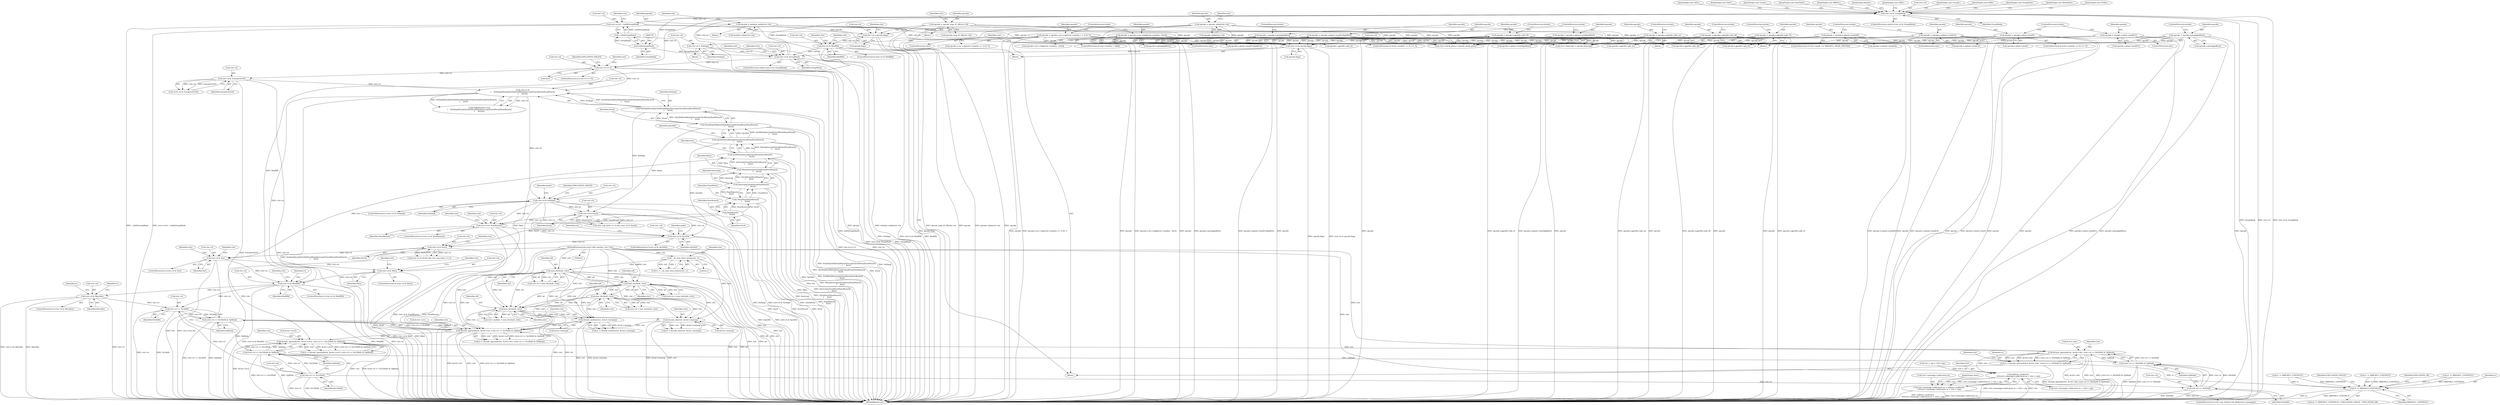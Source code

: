 digraph "0_linux_d9092f52d7e61dd1557f2db2400ddb430e85937e@API" {
"1001073" [label="(Call,decode_operand(ctxt, &ctxt->dst, (ctxt->d >> DstShift) & OpMask))"];
"1001053" [label="(Call,decode_operand(ctxt, &ctxt->src2, (ctxt->d >> Src2Shift) & OpMask))"];
"1001033" [label="(Call,decode_operand(ctxt, &ctxt->src, (ctxt->d >> SrcShift) & OpMask))"];
"1000474" [label="(Call,insn_fetch(u8, ctxt))"];
"1000421" [label="(Call,insn_fetch(u8, ctxt))"];
"1000277" [label="(Call,insn_fetch(u8, ctxt))"];
"1000221" [label="(Call,__do_insn_fetch_bytes(ctxt, 1))"];
"1000130" [label="(MethodParameterIn,struct x86_emulate_ctxt *ctxt)"];
"1000447" [label="(Call,insn_fetch(u8, ctxt))"];
"1000970" [label="(Call,decode_modrm(ctxt, &ctxt->memop))"];
"1000999" [label="(Call,decode_abs(ctxt, &ctxt->memop))"];
"1001039" [label="(Call,(ctxt->d >> SrcShift) & OpMask)"];
"1001040" [label="(Call,ctxt->d >> SrcShift)"];
"1000992" [label="(Call,ctxt->d & MemAbs)"];
"1000962" [label="(Call,ctxt->d & ModRM)"];
"1000951" [label="(Call,ctxt->d & Mmx)"];
"1000939" [label="(Call,ctxt->d & Sse)"];
"1000923" [label="(Call,ctxt->d & No16)"];
"1000900" [label="(Call,ctxt->d & Op3264)"];
"1000877" [label="(Call,ctxt->d & Stack)"];
"1000858" [label="(Call,ctxt->d & NotImpl)"];
"1000821" [label="(Call,ctxt->d &\n\t    (NotImpl|Stack|Op3264|Sse|Mmx|Intercept|CheckPerm|NearBranch|\n\t     No16))"];
"1000788" [label="(Call,ctxt->d == 0)"];
"1000521" [label="(Call,ctxt->d & GroupMask)"];
"1000514" [label="(Call,ctxt->d & GroupMask)"];
"1000508" [label="(Call,ctxt->d = NotImpl)"];
"1000780" [label="(Call,ctxt->d |= opcode.flags)"];
"1000772" [label="(Call,ctxt->d &= ~(u64)GroupMask)"];
"1000776" [label="(Call,~(u64)GroupMask)"];
"1000777" [label="(Call,(u64)GroupMask)"];
"1000695" [label="(Call,opcode = opcode.u.esc->op[(ctxt->modrm >> 3) & 7])"];
"1000597" [label="(Call,opcode = opcode.u.group[goffset])"];
"1000679" [label="(Call,opcode = opcode.u.esc->high[ctxt->modrm - 0xc0])"];
"1000424" [label="(Call,opcode = twobyte_table[ctxt->b])"];
"1000577" [label="(Call,opcode = opcode.u.gdual->mod012[goffset])"];
"1000450" [label="(Call,opcode = opcode_map_0f_38[ctxt->b])"];
"1000650" [label="(Call,opcode = opcode.u.gprefix->pfx_f2)"];
"1000628" [label="(Call,opcode = opcode.u.gprefix->pfx_no)"];
"1000639" [label="(Call,opcode = opcode.u.gprefix->pfx_66)"];
"1000661" [label="(Call,opcode = opcode.u.gprefix->pfx_f3)"];
"1000565" [label="(Call,opcode = opcode.u.gdual->mod3[goffset])"];
"1000749" [label="(Call,opcode = opcode.u.mdual->mode64)"];
"1000759" [label="(Call,opcode = opcode.u.mdual->mode32)"];
"1000722" [label="(Call,opcode = opcode.u.idual->mod3)"];
"1000537" [label="(Call,opcode = opcode.u.group[goffset])"];
"1000398" [label="(Call,opcode = opcode_table[ctxt->b])"];
"1000732" [label="(Call,opcode = opcode.u.idual->mod012)"];
"1000465" [label="(Call,ctxt->d & ModRM)"];
"1000457" [label="(Call,ctxt->d = opcode.flags)"];
"1000812" [label="(Call,ctxt->d & EmulateOnUD)"];
"1000825" [label="(Call,NotImpl|Stack|Op3264|Sse|Mmx|Intercept|CheckPerm|NearBranch|\n\t     No16)"];
"1000827" [label="(Call,Stack|Op3264|Sse|Mmx|Intercept|CheckPerm|NearBranch|\n\t     No16)"];
"1000829" [label="(Call,Op3264|Sse|Mmx|Intercept|CheckPerm|NearBranch|\n\t     No16)"];
"1000831" [label="(Call,Sse|Mmx|Intercept|CheckPerm|NearBranch|\n\t     No16)"];
"1000833" [label="(Call,Mmx|Intercept|CheckPerm|NearBranch|\n\t     No16)"];
"1000835" [label="(Call,Intercept|CheckPerm|NearBranch|\n\t     No16)"];
"1000837" [label="(Call,CheckPerm|NearBranch|\n\t     No16)"];
"1000839" [label="(Call,NearBranch|\n\t     No16)"];
"1000889" [label="(Call,ctxt->d & NearBranch)"];
"1001059" [label="(Call,(ctxt->d >> Src2Shift) & OpMask)"];
"1001060" [label="(Call,ctxt->d >> Src2Shift)"];
"1001079" [label="(Call,(ctxt->d >> DstShift) & OpMask)"];
"1001080" [label="(Call,ctxt->d >> DstShift)"];
"1001071" [label="(Call,rc = decode_operand(ctxt, &ctxt->dst, (ctxt->d >> DstShift) & OpMask))"];
"1001123" [label="(Call,rc != X86EMUL_CONTINUE)"];
"1001105" [label="(Call,address_mask(ctxt,\n \t\t\t\t\tctxt->memopp->addr.mem.ea + ctxt->_eip))"];
"1001095" [label="(Call,ctxt->memopp->addr.mem.ea = address_mask(ctxt,\n \t\t\t\t\tctxt->memopp->addr.mem.ea + ctxt->_eip))"];
"1000509" [label="(Call,ctxt->d)"];
"1001096" [label="(Call,ctxt->memopp->addr.mem.ea)"];
"1000458" [label="(Call,ctxt->d)"];
"1001041" [label="(Call,ctxt->d)"];
"1000858" [label="(Call,ctxt->d & NotImpl)"];
"1000695" [label="(Call,opcode = opcode.u.esc->op[(ctxt->modrm >> 3) & 7])"];
"1000597" [label="(Call,opcode = opcode.u.group[goffset])"];
"1000662" [label="(Identifier,opcode)"];
"1000467" [label="(Identifier,ctxt)"];
"1001084" [label="(Identifier,DstShift)"];
"1001006" [label="(Call,rc != X86EMUL_CONTINUE)"];
"1000997" [label="(Call,rc = decode_abs(ctxt, &ctxt->memop))"];
"1000827" [label="(Call,Stack|Op3264|Sse|Mmx|Intercept|CheckPerm|NearBranch|\n\t     No16)"];
"1000434" [label="(Identifier,ctxt)"];
"1001053" [label="(Call,decode_operand(ctxt, &ctxt->src2, (ctxt->d >> Src2Shift) & OpMask))"];
"1000900" [label="(Call,ctxt->d & Op3264)"];
"1001044" [label="(Identifier,SrcShift)"];
"1000825" [label="(Call,NotImpl|Stack|Op3264|Sse|Mmx|Intercept|CheckPerm|NearBranch|\n\t     No16)"];
"1000512" [label="(Identifier,NotImpl)"];
"1000792" [label="(Literal,0)"];
"1000649" [label="(JumpTarget,case 0xf2:)"];
"1000794" [label="(Identifier,EMULATION_FAILED)"];
"1000660" [label="(JumpTarget,case 0xf3:)"];
"1000781" [label="(Call,ctxt->d)"];
"1000850" [label="(Call,ctxt->intercept = opcode.intercept)"];
"1000133" [label="(Block,)"];
"1001045" [label="(Identifier,OpMask)"];
"1001126" [label="(Identifier,EMULATION_FAILED)"];
"1000998" [label="(Identifier,rc)"];
"1000451" [label="(Identifier,opcode)"];
"1000598" [label="(Identifier,opcode)"];
"1000466" [label="(Call,ctxt->d)"];
"1000681" [label="(Call,opcode.u.esc->high[ctxt->modrm - 0xc0])"];
"1000279" [label="(Identifier,ctxt)"];
"1000722" [label="(Call,opcode = opcode.u.idual->mod3)"];
"1000663" [label="(Call,opcode.u.gprefix->pfx_f3)"];
"1000890" [label="(Call,ctxt->d)"];
"1001040" [label="(Call,ctxt->d >> SrcShift)"];
"1000278" [label="(Identifier,u8)"];
"1000840" [label="(Identifier,NearBranch)"];
"1001051" [label="(Call,rc = decode_operand(ctxt, &ctxt->src2, (ctxt->d >> Src2Shift) & OpMask))"];
"1000465" [label="(Call,ctxt->d & ModRM)"];
"1000969" [label="(Identifier,rc)"];
"1000423" [label="(Identifier,ctxt)"];
"1000469" [label="(Identifier,ModRM)"];
"1000971" [label="(Identifier,ctxt)"];
"1000835" [label="(Call,Intercept|CheckPerm|NearBranch|\n\t     No16)"];
"1000797" [label="(Identifier,ctxt)"];
"1000626" [label="(Block,)"];
"1000481" [label="(Identifier,ctxt)"];
"1000830" [label="(Identifier,Op3264)"];
"1000130" [label="(MethodParameterIn,struct x86_emulate_ctxt *ctxt)"];
"1000527" [label="(JumpTarget,case Group:)"];
"1000759" [label="(Call,opcode = opcode.u.mdual->mode32)"];
"1000411" [label="(Block,)"];
"1000871" [label="(Call,ctxt->op_bytes == 4 && (ctxt->d & Stack))"];
"1000513" [label="(ControlStructure,while (ctxt->d & GroupMask))"];
"1000780" [label="(Call,ctxt->d |= opcode.flags)"];
"1000714" [label="(ControlStructure,if ((ctxt->modrm >> 6) == 3))"];
"1000519" [label="(Block,)"];
"1000964" [label="(Identifier,ctxt)"];
"1001007" [label="(Identifier,rc)"];
"1000831" [label="(Call,Sse|Mmx|Intercept|CheckPerm|NearBranch|\n\t     No16)"];
"1000784" [label="(Call,opcode.flags)"];
"1000834" [label="(Identifier,Mmx)"];
"1000408" [label="(Identifier,ctxt)"];
"1001055" [label="(Call,&ctxt->src2)"];
"1000273" [label="(Call,ctxt->b = insn_fetch(u8, ctxt))"];
"1000779" [label="(Identifier,GroupMask)"];
"1000902" [label="(Identifier,ctxt)"];
"1000782" [label="(Identifier,ctxt)"];
"1001031" [label="(Call,rc = decode_operand(ctxt, &ctxt->src, (ctxt->d >> SrcShift) & OpMask))"];
"1000723" [label="(Identifier,opcode)"];
"1001035" [label="(Call,&ctxt->src)"];
"1000924" [label="(Call,ctxt->d)"];
"1000421" [label="(Call,insn_fetch(u8, ctxt))"];
"1000991" [label="(ControlStructure,if (ctxt->d & MemAbs))"];
"1000659" [label="(ControlStructure,break;)"];
"1000962" [label="(Call,ctxt->d & ModRM)"];
"1000648" [label="(ControlStructure,break;)"];
"1000169" [label="(Call,ctxt->_eip = ctxt->eip)"];
"1000398" [label="(Call,opcode = opcode_table[ctxt->b])"];
"1000777" [label="(Call,(u64)GroupMask)"];
"1001075" [label="(Call,&ctxt->dst)"];
"1000713" [label="(JumpTarget,case InstrDual:)"];
"1000822" [label="(Call,ctxt->d)"];
"1000579" [label="(Call,opcode.u.gdual->mod012[goffset])"];
"1000953" [label="(Identifier,ctxt)"];
"1001128" [label="(MethodReturn,int)"];
"1000841" [label="(Identifier,No16)"];
"1000589" [label="(JumpTarget,case RMExt:)"];
"1001106" [label="(Identifier,ctxt)"];
"1000968" [label="(Call,rc = decode_modrm(ctxt, &ctxt->memop))"];
"1000993" [label="(Call,ctxt->d)"];
"1000758" [label="(ControlStructure,else)"];
"1000567" [label="(Call,opcode.u.gdual->mod3[goffset])"];
"1000425" [label="(Identifier,opcode)"];
"1001080" [label="(Call,ctxt->d >> DstShift)"];
"1000637" [label="(ControlStructure,break;)"];
"1001033" [label="(Call,decode_operand(ctxt, &ctxt->src, (ctxt->d >> SrcShift) & OpMask))"];
"1000422" [label="(Identifier,u8)"];
"1000769" [label="(JumpTarget,default:)"];
"1000992" [label="(Call,ctxt->d & MemAbs)"];
"1000724" [label="(Call,opcode.u.idual->mod3)"];
"1000878" [label="(Call,ctxt->d)"];
"1000520" [label="(ControlStructure,switch (ctxt->d & GroupMask))"];
"1000638" [label="(JumpTarget,case 0x66:)"];
"1000515" [label="(Call,ctxt->d)"];
"1000922" [label="(Call,(ctxt->d & No16) && ctxt->op_bytes == 2)"];
"1001054" [label="(Identifier,ctxt)"];
"1000925" [label="(Identifier,ctxt)"];
"1000820" [label="(Call,unlikely(ctxt->d &\n\t    (NotImpl|Stack|Op3264|Sse|Mmx|Intercept|CheckPerm|NearBranch|\n\t     No16)))"];
"1000972" [label="(Call,&ctxt->memop)"];
"1000923" [label="(Call,ctxt->d & No16)"];
"1001120" [label="(JumpTarget,done:)"];
"1000811" [label="(Call,!(ctxt->d & EmulateOnUD))"];
"1000521" [label="(Call,ctxt->d & GroupMask)"];
"1000950" [label="(ControlStructure,if (ctxt->d & Mmx))"];
"1000670" [label="(ControlStructure,break;)"];
"1001001" [label="(Call,&ctxt->memop)"];
"1000641" [label="(Call,opcode.u.gprefix->pfx_66)"];
"1000525" [label="(Identifier,GroupMask)"];
"1000881" [label="(Identifier,Stack)"];
"1000424" [label="(Call,opcode = twobyte_table[ctxt->b])"];
"1000749" [label="(Call,opcode = opcode.u.mdual->mode64)"];
"1000399" [label="(Identifier,opcode)"];
"1000539" [label="(Call,opcode.u.group[goffset])"];
"1000857" [label="(ControlStructure,if (ctxt->d & NotImpl))"];
"1000538" [label="(Identifier,opcode)"];
"1000514" [label="(Call,ctxt->d & GroupMask)"];
"1000899" [label="(ControlStructure,if (ctxt->d & Op3264))"];
"1000951" [label="(Call,ctxt->d & Mmx)"];
"1001125" [label="(Identifier,X86EMUL_CONTINUE)"];
"1000768" [label="(ControlStructure,break;)"];
"1000679" [label="(Call,opcode = opcode.u.esc->high[ctxt->modrm - 0xc0])"];
"1000877" [label="(Call,ctxt->d & Stack)"];
"1000788" [label="(Call,ctxt->d == 0)"];
"1000813" [label="(Call,ctxt->d)"];
"1000223" [label="(Literal,1)"];
"1000630" [label="(Call,opcode.u.gprefix->pfx_no)"];
"1000859" [label="(Call,ctxt->d)"];
"1000448" [label="(Identifier,u8)"];
"1000867" [label="(Identifier,mode)"];
"1001105" [label="(Call,address_mask(ctxt,\n \t\t\t\t\tctxt->memopp->addr.mem.ea + ctxt->_eip))"];
"1000790" [label="(Identifier,ctxt)"];
"1000457" [label="(Call,ctxt->d = opcode.flags)"];
"1000673" [label="(ControlStructure,if (ctxt->modrm > 0xbf))"];
"1000904" [label="(Identifier,Op3264)"];
"1000952" [label="(Call,ctxt->d)"];
"1000566" [label="(Identifier,opcode)"];
"1000522" [label="(Call,ctxt->d)"];
"1000893" [label="(Identifier,NearBranch)"];
"1000516" [label="(Identifier,ctxt)"];
"1000927" [label="(Identifier,No16)"];
"1000826" [label="(Identifier,NotImpl)"];
"1000507" [label="(Block,)"];
"1000760" [label="(Identifier,opcode)"];
"1000219" [label="(Call,rc = __do_insn_fetch_bytes(ctxt, 1))"];
"1000938" [label="(ControlStructure,if (ctxt->d & Sse))"];
"1001122" [label="(Call,(rc != X86EMUL_CONTINUE) ? EMULATION_FAILED : EMULATION_OK)"];
"1000864" [label="(Identifier,EMULATION_FAILED)"];
"1000743" [label="(ControlStructure,if (ctxt->mode == X86EMUL_MODE_PROT64))"];
"1000839" [label="(Call,NearBranch|\n\t     No16)"];
"1000896" [label="(Identifier,ctxt)"];
"1000843" [label="(Call,ctxt->check_perm = opcode.check_perm)"];
"1000888" [label="(ControlStructure,if (ctxt->d & NearBranch))"];
"1001123" [label="(Call,rc != X86EMUL_CONTINUE)"];
"1000599" [label="(Call,opcode.u.group[goffset])"];
"1001085" [label="(Identifier,OpMask)"];
"1001095" [label="(Call,ctxt->memopp->addr.mem.ea = address_mask(ctxt,\n \t\t\t\t\tctxt->memopp->addr.mem.ea + ctxt->_eip))"];
"1000475" [label="(Identifier,u8)"];
"1001067" [label="(Call,rc != X86EMUL_CONTINUE)"];
"1000955" [label="(Identifier,Mmx)"];
"1000946" [label="(Identifier,ctxt)"];
"1000734" [label="(Call,opcode.u.idual->mod012)"];
"1000963" [label="(Call,ctxt->d)"];
"1000961" [label="(ControlStructure,if (ctxt->d & ModRM))"];
"1000221" [label="(Call,__do_insn_fetch_bytes(ctxt, 1))"];
"1000751" [label="(Call,opcode.u.mdual->mode64)"];
"1000901" [label="(Call,ctxt->d)"];
"1001065" [label="(Identifier,OpMask)"];
"1000672" [label="(JumpTarget,case Escape:)"];
"1000958" [label="(Identifier,ctxt)"];
"1001089" [label="(Identifier,ctxt)"];
"1001127" [label="(Identifier,EMULATION_OK)"];
"1000417" [label="(Call,ctxt->b = insn_fetch(u8, ctxt))"];
"1001071" [label="(Call,rc = decode_operand(ctxt, &ctxt->dst, (ctxt->d >> DstShift) & OpMask))"];
"1000733" [label="(Identifier,opcode)"];
"1001059" [label="(Call,(ctxt->d >> Src2Shift) & OpMask)"];
"1000966" [label="(Identifier,ModRM)"];
"1000508" [label="(Call,ctxt->d = NotImpl)"];
"1000546" [label="(ControlStructure,break;)"];
"1001061" [label="(Call,ctxt->d)"];
"1001073" [label="(Call,decode_operand(ctxt, &ctxt->dst, (ctxt->d >> DstShift) & OpMask))"];
"1000449" [label="(Identifier,ctxt)"];
"1000996" [label="(Identifier,MemAbs)"];
"1000930" [label="(Identifier,ctxt)"];
"1000443" [label="(Call,ctxt->b = insn_fetch(u8, ctxt))"];
"1000829" [label="(Call,Op3264|Sse|Mmx|Intercept|CheckPerm|NearBranch|\n\t     No16)"];
"1000537" [label="(Call,opcode = opcode.u.group[goffset])"];
"1000776" [label="(Call,~(u64)GroupMask)"];
"1000426" [label="(Call,twobyte_table[ctxt->b])"];
"1000518" [label="(Identifier,GroupMask)"];
"1000661" [label="(Call,opcode = opcode.u.gprefix->pfx_f3)"];
"1000476" [label="(Identifier,ctxt)"];
"1000741" [label="(ControlStructure,break;)"];
"1000578" [label="(Identifier,opcode)"];
"1000837" [label="(Call,CheckPerm|NearBranch|\n\t     No16)"];
"1000627" [label="(JumpTarget,case 0x00:)"];
"1000459" [label="(Identifier,ctxt)"];
"1000472" [label="(Identifier,ctxt)"];
"1001081" [label="(Call,ctxt->d)"];
"1000523" [label="(Identifier,ctxt)"];
"1000400" [label="(Call,opcode_table[ctxt->b])"];
"1000862" [label="(Identifier,NotImpl)"];
"1000461" [label="(Call,opcode.flags)"];
"1000999" [label="(Call,decode_abs(ctxt, &ctxt->memop))"];
"1000557" [label="(ControlStructure,if ((ctxt->modrm >> 6) == 3))"];
"1000464" [label="(ControlStructure,if (ctxt->d & ModRM))"];
"1000838" [label="(Identifier,CheckPerm)"];
"1000939" [label="(Call,ctxt->d & Sse)"];
"1000547" [label="(JumpTarget,case GroupDual:)"];
"1000652" [label="(Call,opcode.u.gprefix->pfx_f2)"];
"1000761" [label="(Call,opcode.u.mdual->mode32)"];
"1000712" [label="(ControlStructure,break;)"];
"1000447" [label="(Call,insn_fetch(u8, ctxt))"];
"1000680" [label="(Identifier,opcode)"];
"1000821" [label="(Call,ctxt->d &\n\t    (NotImpl|Stack|Op3264|Sse|Mmx|Intercept|CheckPerm|NearBranch|\n\t     No16))"];
"1000787" [label="(ControlStructure,if (ctxt->d == 0))"];
"1001034" [label="(Identifier,ctxt)"];
"1000812" [label="(Call,ctxt->d & EmulateOnUD)"];
"1000628" [label="(Call,opcode = opcode.u.gprefix->pfx_no)"];
"1000588" [label="(ControlStructure,break;)"];
"1001107" [label="(Call,ctxt->memopp->addr.mem.ea + ctxt->_eip)"];
"1000836" [label="(Identifier,Intercept)"];
"1000889" [label="(Call,ctxt->d & NearBranch)"];
"1000437" [label="(Block,)"];
"1000742" [label="(JumpTarget,case ModeDual:)"];
"1000772" [label="(Call,ctxt->d &= ~(u64)GroupMask)"];
"1000943" [label="(Identifier,Sse)"];
"1001072" [label="(Identifier,rc)"];
"1000908" [label="(Identifier,mode)"];
"1000452" [label="(Call,opcode_map_0f_38[ctxt->b])"];
"1000470" [label="(Call,ctxt->modrm = insn_fetch(u8, ctxt))"];
"1000606" [label="(ControlStructure,break;)"];
"1000222" [label="(Identifier,ctxt)"];
"1001000" [label="(Identifier,ctxt)"];
"1000833" [label="(Call,Mmx|Intercept|CheckPerm|NearBranch|\n\t     No16)"];
"1001074" [label="(Identifier,ctxt)"];
"1000576" [label="(ControlStructure,else)"];
"1000832" [label="(Identifier,Sse)"];
"1001047" [label="(Call,rc != X86EMUL_CONTINUE)"];
"1000994" [label="(Identifier,ctxt)"];
"1000789" [label="(Call,ctxt->d)"];
"1000650" [label="(Call,opcode = opcode.u.gprefix->pfx_f2)"];
"1000970" [label="(Call,decode_modrm(ctxt, &ctxt->memop))"];
"1000731" [label="(ControlStructure,else)"];
"1001079" [label="(Call,(ctxt->d >> DstShift) & OpMask)"];
"1000607" [label="(JumpTarget,case Prefix:)"];
"1000828" [label="(Identifier,Stack)"];
"1000696" [label="(Identifier,opcode)"];
"1000450" [label="(Call,opcode = opcode_map_0f_38[ctxt->b])"];
"1001064" [label="(Identifier,Src2Shift)"];
"1000577" [label="(Call,opcode = opcode.u.gdual->mod012[goffset])"];
"1000732" [label="(Call,opcode = opcode.u.idual->mod012)"];
"1000277" [label="(Call,insn_fetch(u8, ctxt))"];
"1000773" [label="(Call,ctxt->d)"];
"1000526" [label="(Block,)"];
"1000565" [label="(Call,opcode = opcode.u.gdual->mod3[goffset])"];
"1000629" [label="(Identifier,opcode)"];
"1000639" [label="(Call,opcode = opcode.u.gprefix->pfx_66)"];
"1000940" [label="(Call,ctxt->d)"];
"1001060" [label="(Call,ctxt->d >> Src2Shift)"];
"1000694" [label="(ControlStructure,else)"];
"1001086" [label="(ControlStructure,if (ctxt->rip_relative && likely(ctxt->memopp)))"];
"1000697" [label="(Call,opcode.u.esc->op[(ctxt->modrm >> 3) & 7])"];
"1000816" [label="(Identifier,EmulateOnUD)"];
"1001124" [label="(Identifier,rc)"];
"1000651" [label="(Identifier,opcode)"];
"1000750" [label="(Identifier,opcode)"];
"1000640" [label="(Identifier,opcode)"];
"1001039" [label="(Call,(ctxt->d >> SrcShift) & OpMask)"];
"1000474" [label="(Call,insn_fetch(u8, ctxt))"];
"1001073" -> "1001071"  [label="AST: "];
"1001073" -> "1001079"  [label="CFG: "];
"1001074" -> "1001073"  [label="AST: "];
"1001075" -> "1001073"  [label="AST: "];
"1001079" -> "1001073"  [label="AST: "];
"1001071" -> "1001073"  [label="CFG: "];
"1001073" -> "1001128"  [label="DDG: &ctxt->dst"];
"1001073" -> "1001128"  [label="DDG: ctxt"];
"1001073" -> "1001128"  [label="DDG: (ctxt->d >> DstShift) & OpMask"];
"1001073" -> "1001071"  [label="DDG: ctxt"];
"1001073" -> "1001071"  [label="DDG: &ctxt->dst"];
"1001073" -> "1001071"  [label="DDG: (ctxt->d >> DstShift) & OpMask"];
"1001053" -> "1001073"  [label="DDG: ctxt"];
"1000130" -> "1001073"  [label="DDG: ctxt"];
"1001079" -> "1001073"  [label="DDG: ctxt->d >> DstShift"];
"1001079" -> "1001073"  [label="DDG: OpMask"];
"1001073" -> "1001105"  [label="DDG: ctxt"];
"1001053" -> "1001051"  [label="AST: "];
"1001053" -> "1001059"  [label="CFG: "];
"1001054" -> "1001053"  [label="AST: "];
"1001055" -> "1001053"  [label="AST: "];
"1001059" -> "1001053"  [label="AST: "];
"1001051" -> "1001053"  [label="CFG: "];
"1001053" -> "1001128"  [label="DDG: &ctxt->src2"];
"1001053" -> "1001128"  [label="DDG: ctxt"];
"1001053" -> "1001128"  [label="DDG: (ctxt->d >> Src2Shift) & OpMask"];
"1001053" -> "1001051"  [label="DDG: ctxt"];
"1001053" -> "1001051"  [label="DDG: &ctxt->src2"];
"1001053" -> "1001051"  [label="DDG: (ctxt->d >> Src2Shift) & OpMask"];
"1001033" -> "1001053"  [label="DDG: ctxt"];
"1000130" -> "1001053"  [label="DDG: ctxt"];
"1001059" -> "1001053"  [label="DDG: ctxt->d >> Src2Shift"];
"1001059" -> "1001053"  [label="DDG: OpMask"];
"1001033" -> "1001031"  [label="AST: "];
"1001033" -> "1001039"  [label="CFG: "];
"1001034" -> "1001033"  [label="AST: "];
"1001035" -> "1001033"  [label="AST: "];
"1001039" -> "1001033"  [label="AST: "];
"1001031" -> "1001033"  [label="CFG: "];
"1001033" -> "1001128"  [label="DDG: &ctxt->src"];
"1001033" -> "1001128"  [label="DDG: ctxt"];
"1001033" -> "1001128"  [label="DDG: (ctxt->d >> SrcShift) & OpMask"];
"1001033" -> "1001031"  [label="DDG: ctxt"];
"1001033" -> "1001031"  [label="DDG: &ctxt->src"];
"1001033" -> "1001031"  [label="DDG: (ctxt->d >> SrcShift) & OpMask"];
"1000474" -> "1001033"  [label="DDG: ctxt"];
"1000421" -> "1001033"  [label="DDG: ctxt"];
"1000447" -> "1001033"  [label="DDG: ctxt"];
"1000970" -> "1001033"  [label="DDG: ctxt"];
"1000277" -> "1001033"  [label="DDG: ctxt"];
"1000999" -> "1001033"  [label="DDG: ctxt"];
"1000130" -> "1001033"  [label="DDG: ctxt"];
"1001039" -> "1001033"  [label="DDG: ctxt->d >> SrcShift"];
"1001039" -> "1001033"  [label="DDG: OpMask"];
"1000474" -> "1000470"  [label="AST: "];
"1000474" -> "1000476"  [label="CFG: "];
"1000475" -> "1000474"  [label="AST: "];
"1000476" -> "1000474"  [label="AST: "];
"1000470" -> "1000474"  [label="CFG: "];
"1000474" -> "1001128"  [label="DDG: ctxt"];
"1000474" -> "1001128"  [label="DDG: u8"];
"1000474" -> "1000470"  [label="DDG: u8"];
"1000474" -> "1000470"  [label="DDG: ctxt"];
"1000421" -> "1000474"  [label="DDG: u8"];
"1000421" -> "1000474"  [label="DDG: ctxt"];
"1000277" -> "1000474"  [label="DDG: u8"];
"1000277" -> "1000474"  [label="DDG: ctxt"];
"1000447" -> "1000474"  [label="DDG: u8"];
"1000447" -> "1000474"  [label="DDG: ctxt"];
"1000130" -> "1000474"  [label="DDG: ctxt"];
"1000474" -> "1000970"  [label="DDG: ctxt"];
"1000474" -> "1000999"  [label="DDG: ctxt"];
"1000421" -> "1000417"  [label="AST: "];
"1000421" -> "1000423"  [label="CFG: "];
"1000422" -> "1000421"  [label="AST: "];
"1000423" -> "1000421"  [label="AST: "];
"1000417" -> "1000421"  [label="CFG: "];
"1000421" -> "1001128"  [label="DDG: ctxt"];
"1000421" -> "1001128"  [label="DDG: u8"];
"1000421" -> "1000417"  [label="DDG: u8"];
"1000421" -> "1000417"  [label="DDG: ctxt"];
"1000277" -> "1000421"  [label="DDG: u8"];
"1000277" -> "1000421"  [label="DDG: ctxt"];
"1000130" -> "1000421"  [label="DDG: ctxt"];
"1000421" -> "1000447"  [label="DDG: u8"];
"1000421" -> "1000447"  [label="DDG: ctxt"];
"1000421" -> "1000970"  [label="DDG: ctxt"];
"1000421" -> "1000999"  [label="DDG: ctxt"];
"1000277" -> "1000273"  [label="AST: "];
"1000277" -> "1000279"  [label="CFG: "];
"1000278" -> "1000277"  [label="AST: "];
"1000279" -> "1000277"  [label="AST: "];
"1000273" -> "1000277"  [label="CFG: "];
"1000277" -> "1001128"  [label="DDG: u8"];
"1000277" -> "1001128"  [label="DDG: ctxt"];
"1000277" -> "1000273"  [label="DDG: u8"];
"1000277" -> "1000273"  [label="DDG: ctxt"];
"1000221" -> "1000277"  [label="DDG: ctxt"];
"1000130" -> "1000277"  [label="DDG: ctxt"];
"1000277" -> "1000970"  [label="DDG: ctxt"];
"1000277" -> "1000999"  [label="DDG: ctxt"];
"1000221" -> "1000219"  [label="AST: "];
"1000221" -> "1000223"  [label="CFG: "];
"1000222" -> "1000221"  [label="AST: "];
"1000223" -> "1000221"  [label="AST: "];
"1000219" -> "1000221"  [label="CFG: "];
"1000221" -> "1001128"  [label="DDG: ctxt"];
"1000221" -> "1000219"  [label="DDG: ctxt"];
"1000221" -> "1000219"  [label="DDG: 1"];
"1000130" -> "1000221"  [label="DDG: ctxt"];
"1000130" -> "1000129"  [label="AST: "];
"1000130" -> "1001128"  [label="DDG: ctxt"];
"1000130" -> "1000447"  [label="DDG: ctxt"];
"1000130" -> "1000970"  [label="DDG: ctxt"];
"1000130" -> "1000999"  [label="DDG: ctxt"];
"1000130" -> "1001105"  [label="DDG: ctxt"];
"1000447" -> "1000443"  [label="AST: "];
"1000447" -> "1000449"  [label="CFG: "];
"1000448" -> "1000447"  [label="AST: "];
"1000449" -> "1000447"  [label="AST: "];
"1000443" -> "1000447"  [label="CFG: "];
"1000447" -> "1001128"  [label="DDG: ctxt"];
"1000447" -> "1001128"  [label="DDG: u8"];
"1000447" -> "1000443"  [label="DDG: u8"];
"1000447" -> "1000443"  [label="DDG: ctxt"];
"1000447" -> "1000970"  [label="DDG: ctxt"];
"1000447" -> "1000999"  [label="DDG: ctxt"];
"1000970" -> "1000968"  [label="AST: "];
"1000970" -> "1000972"  [label="CFG: "];
"1000971" -> "1000970"  [label="AST: "];
"1000972" -> "1000970"  [label="AST: "];
"1000968" -> "1000970"  [label="CFG: "];
"1000970" -> "1001128"  [label="DDG: &ctxt->memop"];
"1000970" -> "1001128"  [label="DDG: ctxt"];
"1000970" -> "1000968"  [label="DDG: ctxt"];
"1000970" -> "1000968"  [label="DDG: &ctxt->memop"];
"1000999" -> "1000997"  [label="AST: "];
"1000999" -> "1001001"  [label="CFG: "];
"1001000" -> "1000999"  [label="AST: "];
"1001001" -> "1000999"  [label="AST: "];
"1000997" -> "1000999"  [label="CFG: "];
"1000999" -> "1001128"  [label="DDG: &ctxt->memop"];
"1000999" -> "1001128"  [label="DDG: ctxt"];
"1000999" -> "1000997"  [label="DDG: ctxt"];
"1000999" -> "1000997"  [label="DDG: &ctxt->memop"];
"1001039" -> "1001045"  [label="CFG: "];
"1001040" -> "1001039"  [label="AST: "];
"1001045" -> "1001039"  [label="AST: "];
"1001039" -> "1001128"  [label="DDG: ctxt->d >> SrcShift"];
"1001039" -> "1001128"  [label="DDG: OpMask"];
"1001040" -> "1001039"  [label="DDG: ctxt->d"];
"1001040" -> "1001039"  [label="DDG: SrcShift"];
"1001039" -> "1001059"  [label="DDG: OpMask"];
"1001040" -> "1001044"  [label="CFG: "];
"1001041" -> "1001040"  [label="AST: "];
"1001044" -> "1001040"  [label="AST: "];
"1001045" -> "1001040"  [label="CFG: "];
"1001040" -> "1001128"  [label="DDG: ctxt->d"];
"1001040" -> "1001128"  [label="DDG: SrcShift"];
"1000992" -> "1001040"  [label="DDG: ctxt->d"];
"1000962" -> "1001040"  [label="DDG: ctxt->d"];
"1001040" -> "1001060"  [label="DDG: ctxt->d"];
"1000992" -> "1000991"  [label="AST: "];
"1000992" -> "1000996"  [label="CFG: "];
"1000993" -> "1000992"  [label="AST: "];
"1000996" -> "1000992"  [label="AST: "];
"1000998" -> "1000992"  [label="CFG: "];
"1001007" -> "1000992"  [label="CFG: "];
"1000992" -> "1001128"  [label="DDG: MemAbs"];
"1000992" -> "1001128"  [label="DDG: ctxt->d"];
"1000992" -> "1001128"  [label="DDG: ctxt->d & MemAbs"];
"1000962" -> "1000992"  [label="DDG: ctxt->d"];
"1000962" -> "1000961"  [label="AST: "];
"1000962" -> "1000966"  [label="CFG: "];
"1000963" -> "1000962"  [label="AST: "];
"1000966" -> "1000962"  [label="AST: "];
"1000969" -> "1000962"  [label="CFG: "];
"1000994" -> "1000962"  [label="CFG: "];
"1000962" -> "1001128"  [label="DDG: ctxt->d & ModRM"];
"1000962" -> "1001128"  [label="DDG: ModRM"];
"1000962" -> "1001128"  [label="DDG: ctxt->d"];
"1000951" -> "1000962"  [label="DDG: ctxt->d"];
"1000939" -> "1000962"  [label="DDG: ctxt->d"];
"1000821" -> "1000962"  [label="DDG: ctxt->d"];
"1000465" -> "1000962"  [label="DDG: ModRM"];
"1000951" -> "1000950"  [label="AST: "];
"1000951" -> "1000955"  [label="CFG: "];
"1000952" -> "1000951"  [label="AST: "];
"1000955" -> "1000951"  [label="AST: "];
"1000958" -> "1000951"  [label="CFG: "];
"1000964" -> "1000951"  [label="CFG: "];
"1000951" -> "1001128"  [label="DDG: ctxt->d & Mmx"];
"1000951" -> "1001128"  [label="DDG: Mmx"];
"1000939" -> "1000951"  [label="DDG: ctxt->d"];
"1000833" -> "1000951"  [label="DDG: Mmx"];
"1000939" -> "1000938"  [label="AST: "];
"1000939" -> "1000943"  [label="CFG: "];
"1000940" -> "1000939"  [label="AST: "];
"1000943" -> "1000939"  [label="AST: "];
"1000946" -> "1000939"  [label="CFG: "];
"1000953" -> "1000939"  [label="CFG: "];
"1000939" -> "1001128"  [label="DDG: ctxt->d & Sse"];
"1000939" -> "1001128"  [label="DDG: Sse"];
"1000923" -> "1000939"  [label="DDG: ctxt->d"];
"1000831" -> "1000939"  [label="DDG: Sse"];
"1000923" -> "1000922"  [label="AST: "];
"1000923" -> "1000927"  [label="CFG: "];
"1000924" -> "1000923"  [label="AST: "];
"1000927" -> "1000923"  [label="AST: "];
"1000930" -> "1000923"  [label="CFG: "];
"1000922" -> "1000923"  [label="CFG: "];
"1000923" -> "1001128"  [label="DDG: No16"];
"1000923" -> "1000922"  [label="DDG: ctxt->d"];
"1000923" -> "1000922"  [label="DDG: No16"];
"1000900" -> "1000923"  [label="DDG: ctxt->d"];
"1000839" -> "1000923"  [label="DDG: No16"];
"1000900" -> "1000899"  [label="AST: "];
"1000900" -> "1000904"  [label="CFG: "];
"1000901" -> "1000900"  [label="AST: "];
"1000904" -> "1000900"  [label="AST: "];
"1000908" -> "1000900"  [label="CFG: "];
"1000925" -> "1000900"  [label="CFG: "];
"1000900" -> "1001128"  [label="DDG: Op3264"];
"1000900" -> "1001128"  [label="DDG: ctxt->d & Op3264"];
"1000877" -> "1000900"  [label="DDG: ctxt->d"];
"1000858" -> "1000900"  [label="DDG: ctxt->d"];
"1000889" -> "1000900"  [label="DDG: ctxt->d"];
"1000829" -> "1000900"  [label="DDG: Op3264"];
"1000877" -> "1000871"  [label="AST: "];
"1000877" -> "1000881"  [label="CFG: "];
"1000878" -> "1000877"  [label="AST: "];
"1000881" -> "1000877"  [label="AST: "];
"1000871" -> "1000877"  [label="CFG: "];
"1000877" -> "1001128"  [label="DDG: Stack"];
"1000877" -> "1000871"  [label="DDG: ctxt->d"];
"1000877" -> "1000871"  [label="DDG: Stack"];
"1000858" -> "1000877"  [label="DDG: ctxt->d"];
"1000827" -> "1000877"  [label="DDG: Stack"];
"1000877" -> "1000889"  [label="DDG: ctxt->d"];
"1000858" -> "1000857"  [label="AST: "];
"1000858" -> "1000862"  [label="CFG: "];
"1000859" -> "1000858"  [label="AST: "];
"1000862" -> "1000858"  [label="AST: "];
"1000864" -> "1000858"  [label="CFG: "];
"1000867" -> "1000858"  [label="CFG: "];
"1000858" -> "1001128"  [label="DDG: ctxt->d & NotImpl"];
"1000858" -> "1001128"  [label="DDG: ctxt->d"];
"1000858" -> "1001128"  [label="DDG: NotImpl"];
"1000821" -> "1000858"  [label="DDG: ctxt->d"];
"1000825" -> "1000858"  [label="DDG: NotImpl"];
"1000858" -> "1000889"  [label="DDG: ctxt->d"];
"1000821" -> "1000820"  [label="AST: "];
"1000821" -> "1000825"  [label="CFG: "];
"1000822" -> "1000821"  [label="AST: "];
"1000825" -> "1000821"  [label="AST: "];
"1000820" -> "1000821"  [label="CFG: "];
"1000821" -> "1001128"  [label="DDG: NotImpl|Stack|Op3264|Sse|Mmx|Intercept|CheckPerm|NearBranch|\n\t     No16"];
"1000821" -> "1000820"  [label="DDG: ctxt->d"];
"1000821" -> "1000820"  [label="DDG: NotImpl|Stack|Op3264|Sse|Mmx|Intercept|CheckPerm|NearBranch|\n\t     No16"];
"1000788" -> "1000821"  [label="DDG: ctxt->d"];
"1000812" -> "1000821"  [label="DDG: ctxt->d"];
"1000825" -> "1000821"  [label="DDG: NotImpl"];
"1000825" -> "1000821"  [label="DDG: Stack|Op3264|Sse|Mmx|Intercept|CheckPerm|NearBranch|\n\t     No16"];
"1000788" -> "1000787"  [label="AST: "];
"1000788" -> "1000792"  [label="CFG: "];
"1000789" -> "1000788"  [label="AST: "];
"1000792" -> "1000788"  [label="AST: "];
"1000794" -> "1000788"  [label="CFG: "];
"1000797" -> "1000788"  [label="CFG: "];
"1000788" -> "1001128"  [label="DDG: ctxt->d"];
"1000788" -> "1001128"  [label="DDG: ctxt->d == 0"];
"1000521" -> "1000788"  [label="DDG: ctxt->d"];
"1000514" -> "1000788"  [label="DDG: ctxt->d"];
"1000788" -> "1000812"  [label="DDG: ctxt->d"];
"1000521" -> "1000520"  [label="AST: "];
"1000521" -> "1000525"  [label="CFG: "];
"1000522" -> "1000521"  [label="AST: "];
"1000525" -> "1000521"  [label="AST: "];
"1000527" -> "1000521"  [label="CFG: "];
"1000547" -> "1000521"  [label="CFG: "];
"1000589" -> "1000521"  [label="CFG: "];
"1000607" -> "1000521"  [label="CFG: "];
"1000627" -> "1000521"  [label="CFG: "];
"1000638" -> "1000521"  [label="CFG: "];
"1000649" -> "1000521"  [label="CFG: "];
"1000660" -> "1000521"  [label="CFG: "];
"1000672" -> "1000521"  [label="CFG: "];
"1000713" -> "1000521"  [label="CFG: "];
"1000742" -> "1000521"  [label="CFG: "];
"1000769" -> "1000521"  [label="CFG: "];
"1000521" -> "1001128"  [label="DDG: GroupMask"];
"1000521" -> "1001128"  [label="DDG: ctxt->d"];
"1000521" -> "1001128"  [label="DDG: ctxt->d & GroupMask"];
"1000514" -> "1000521"  [label="DDG: ctxt->d"];
"1000514" -> "1000521"  [label="DDG: GroupMask"];
"1000521" -> "1000772"  [label="DDG: ctxt->d"];
"1000521" -> "1000777"  [label="DDG: GroupMask"];
"1000514" -> "1000513"  [label="AST: "];
"1000514" -> "1000518"  [label="CFG: "];
"1000515" -> "1000514"  [label="AST: "];
"1000518" -> "1000514"  [label="AST: "];
"1000523" -> "1000514"  [label="CFG: "];
"1000790" -> "1000514"  [label="CFG: "];
"1000514" -> "1001128"  [label="DDG: ctxt->d & GroupMask"];
"1000514" -> "1001128"  [label="DDG: GroupMask"];
"1000508" -> "1000514"  [label="DDG: ctxt->d"];
"1000780" -> "1000514"  [label="DDG: ctxt->d"];
"1000465" -> "1000514"  [label="DDG: ctxt->d"];
"1000777" -> "1000514"  [label="DDG: GroupMask"];
"1000508" -> "1000507"  [label="AST: "];
"1000508" -> "1000512"  [label="CFG: "];
"1000509" -> "1000508"  [label="AST: "];
"1000512" -> "1000508"  [label="AST: "];
"1000516" -> "1000508"  [label="CFG: "];
"1000508" -> "1001128"  [label="DDG: NotImpl"];
"1000780" -> "1000519"  [label="AST: "];
"1000780" -> "1000784"  [label="CFG: "];
"1000781" -> "1000780"  [label="AST: "];
"1000784" -> "1000780"  [label="AST: "];
"1000516" -> "1000780"  [label="CFG: "];
"1000780" -> "1001128"  [label="DDG: ctxt->d |= opcode.flags"];
"1000780" -> "1001128"  [label="DDG: opcode.flags"];
"1000772" -> "1000780"  [label="DDG: ctxt->d"];
"1000695" -> "1000780"  [label="DDG: opcode"];
"1000597" -> "1000780"  [label="DDG: opcode"];
"1000679" -> "1000780"  [label="DDG: opcode"];
"1000424" -> "1000780"  [label="DDG: opcode"];
"1000577" -> "1000780"  [label="DDG: opcode"];
"1000450" -> "1000780"  [label="DDG: opcode"];
"1000650" -> "1000780"  [label="DDG: opcode"];
"1000628" -> "1000780"  [label="DDG: opcode"];
"1000639" -> "1000780"  [label="DDG: opcode"];
"1000661" -> "1000780"  [label="DDG: opcode"];
"1000565" -> "1000780"  [label="DDG: opcode"];
"1000749" -> "1000780"  [label="DDG: opcode"];
"1000759" -> "1000780"  [label="DDG: opcode"];
"1000722" -> "1000780"  [label="DDG: opcode"];
"1000537" -> "1000780"  [label="DDG: opcode"];
"1000398" -> "1000780"  [label="DDG: opcode"];
"1000732" -> "1000780"  [label="DDG: opcode"];
"1000772" -> "1000519"  [label="AST: "];
"1000772" -> "1000776"  [label="CFG: "];
"1000773" -> "1000772"  [label="AST: "];
"1000776" -> "1000772"  [label="AST: "];
"1000782" -> "1000772"  [label="CFG: "];
"1000772" -> "1001128"  [label="DDG: ~(u64)GroupMask"];
"1000772" -> "1001128"  [label="DDG: ctxt->d &= ~(u64)GroupMask"];
"1000776" -> "1000772"  [label="DDG: (u64)GroupMask"];
"1000776" -> "1000777"  [label="CFG: "];
"1000777" -> "1000776"  [label="AST: "];
"1000776" -> "1001128"  [label="DDG: (u64)GroupMask"];
"1000777" -> "1000776"  [label="DDG: GroupMask"];
"1000777" -> "1000779"  [label="CFG: "];
"1000778" -> "1000777"  [label="AST: "];
"1000779" -> "1000777"  [label="AST: "];
"1000695" -> "1000694"  [label="AST: "];
"1000695" -> "1000697"  [label="CFG: "];
"1000696" -> "1000695"  [label="AST: "];
"1000697" -> "1000695"  [label="AST: "];
"1000712" -> "1000695"  [label="CFG: "];
"1000695" -> "1001128"  [label="DDG: opcode"];
"1000695" -> "1001128"  [label="DDG: opcode.u.esc->op[(ctxt->modrm >> 3) & 7]"];
"1000695" -> "1000843"  [label="DDG: opcode"];
"1000695" -> "1000850"  [label="DDG: opcode"];
"1000597" -> "1000526"  [label="AST: "];
"1000597" -> "1000599"  [label="CFG: "];
"1000598" -> "1000597"  [label="AST: "];
"1000599" -> "1000597"  [label="AST: "];
"1000606" -> "1000597"  [label="CFG: "];
"1000597" -> "1001128"  [label="DDG: opcode.u.group[goffset]"];
"1000597" -> "1001128"  [label="DDG: opcode"];
"1000597" -> "1000843"  [label="DDG: opcode"];
"1000597" -> "1000850"  [label="DDG: opcode"];
"1000679" -> "1000673"  [label="AST: "];
"1000679" -> "1000681"  [label="CFG: "];
"1000680" -> "1000679"  [label="AST: "];
"1000681" -> "1000679"  [label="AST: "];
"1000712" -> "1000679"  [label="CFG: "];
"1000679" -> "1001128"  [label="DDG: opcode.u.esc->high[ctxt->modrm - 0xc0]"];
"1000679" -> "1001128"  [label="DDG: opcode"];
"1000679" -> "1000843"  [label="DDG: opcode"];
"1000679" -> "1000850"  [label="DDG: opcode"];
"1000424" -> "1000411"  [label="AST: "];
"1000424" -> "1000426"  [label="CFG: "];
"1000425" -> "1000424"  [label="AST: "];
"1000426" -> "1000424"  [label="AST: "];
"1000434" -> "1000424"  [label="CFG: "];
"1000424" -> "1001128"  [label="DDG: twobyte_table[ctxt->b]"];
"1000424" -> "1001128"  [label="DDG: opcode"];
"1000424" -> "1000457"  [label="DDG: opcode"];
"1000424" -> "1000843"  [label="DDG: opcode"];
"1000424" -> "1000850"  [label="DDG: opcode"];
"1000577" -> "1000576"  [label="AST: "];
"1000577" -> "1000579"  [label="CFG: "];
"1000578" -> "1000577"  [label="AST: "];
"1000579" -> "1000577"  [label="AST: "];
"1000588" -> "1000577"  [label="CFG: "];
"1000577" -> "1001128"  [label="DDG: opcode.u.gdual->mod012[goffset]"];
"1000577" -> "1001128"  [label="DDG: opcode"];
"1000577" -> "1000843"  [label="DDG: opcode"];
"1000577" -> "1000850"  [label="DDG: opcode"];
"1000450" -> "1000437"  [label="AST: "];
"1000450" -> "1000452"  [label="CFG: "];
"1000451" -> "1000450"  [label="AST: "];
"1000452" -> "1000450"  [label="AST: "];
"1000459" -> "1000450"  [label="CFG: "];
"1000450" -> "1001128"  [label="DDG: opcode_map_0f_38[ctxt->b]"];
"1000450" -> "1001128"  [label="DDG: opcode"];
"1000450" -> "1000457"  [label="DDG: opcode"];
"1000450" -> "1000843"  [label="DDG: opcode"];
"1000450" -> "1000850"  [label="DDG: opcode"];
"1000650" -> "1000626"  [label="AST: "];
"1000650" -> "1000652"  [label="CFG: "];
"1000651" -> "1000650"  [label="AST: "];
"1000652" -> "1000650"  [label="AST: "];
"1000659" -> "1000650"  [label="CFG: "];
"1000650" -> "1001128"  [label="DDG: opcode"];
"1000650" -> "1001128"  [label="DDG: opcode.u.gprefix->pfx_f2"];
"1000650" -> "1000843"  [label="DDG: opcode"];
"1000650" -> "1000850"  [label="DDG: opcode"];
"1000628" -> "1000626"  [label="AST: "];
"1000628" -> "1000630"  [label="CFG: "];
"1000629" -> "1000628"  [label="AST: "];
"1000630" -> "1000628"  [label="AST: "];
"1000637" -> "1000628"  [label="CFG: "];
"1000628" -> "1001128"  [label="DDG: opcode.u.gprefix->pfx_no"];
"1000628" -> "1001128"  [label="DDG: opcode"];
"1000628" -> "1000843"  [label="DDG: opcode"];
"1000628" -> "1000850"  [label="DDG: opcode"];
"1000639" -> "1000626"  [label="AST: "];
"1000639" -> "1000641"  [label="CFG: "];
"1000640" -> "1000639"  [label="AST: "];
"1000641" -> "1000639"  [label="AST: "];
"1000648" -> "1000639"  [label="CFG: "];
"1000639" -> "1001128"  [label="DDG: opcode.u.gprefix->pfx_66"];
"1000639" -> "1001128"  [label="DDG: opcode"];
"1000639" -> "1000843"  [label="DDG: opcode"];
"1000639" -> "1000850"  [label="DDG: opcode"];
"1000661" -> "1000626"  [label="AST: "];
"1000661" -> "1000663"  [label="CFG: "];
"1000662" -> "1000661"  [label="AST: "];
"1000663" -> "1000661"  [label="AST: "];
"1000670" -> "1000661"  [label="CFG: "];
"1000661" -> "1001128"  [label="DDG: opcode.u.gprefix->pfx_f3"];
"1000661" -> "1001128"  [label="DDG: opcode"];
"1000661" -> "1000843"  [label="DDG: opcode"];
"1000661" -> "1000850"  [label="DDG: opcode"];
"1000565" -> "1000557"  [label="AST: "];
"1000565" -> "1000567"  [label="CFG: "];
"1000566" -> "1000565"  [label="AST: "];
"1000567" -> "1000565"  [label="AST: "];
"1000588" -> "1000565"  [label="CFG: "];
"1000565" -> "1001128"  [label="DDG: opcode"];
"1000565" -> "1001128"  [label="DDG: opcode.u.gdual->mod3[goffset]"];
"1000565" -> "1000843"  [label="DDG: opcode"];
"1000565" -> "1000850"  [label="DDG: opcode"];
"1000749" -> "1000743"  [label="AST: "];
"1000749" -> "1000751"  [label="CFG: "];
"1000750" -> "1000749"  [label="AST: "];
"1000751" -> "1000749"  [label="AST: "];
"1000768" -> "1000749"  [label="CFG: "];
"1000749" -> "1001128"  [label="DDG: opcode.u.mdual->mode64"];
"1000749" -> "1001128"  [label="DDG: opcode"];
"1000749" -> "1000843"  [label="DDG: opcode"];
"1000749" -> "1000850"  [label="DDG: opcode"];
"1000759" -> "1000758"  [label="AST: "];
"1000759" -> "1000761"  [label="CFG: "];
"1000760" -> "1000759"  [label="AST: "];
"1000761" -> "1000759"  [label="AST: "];
"1000768" -> "1000759"  [label="CFG: "];
"1000759" -> "1001128"  [label="DDG: opcode"];
"1000759" -> "1001128"  [label="DDG: opcode.u.mdual->mode32"];
"1000759" -> "1000843"  [label="DDG: opcode"];
"1000759" -> "1000850"  [label="DDG: opcode"];
"1000722" -> "1000714"  [label="AST: "];
"1000722" -> "1000724"  [label="CFG: "];
"1000723" -> "1000722"  [label="AST: "];
"1000724" -> "1000722"  [label="AST: "];
"1000741" -> "1000722"  [label="CFG: "];
"1000722" -> "1001128"  [label="DDG: opcode.u.idual->mod3"];
"1000722" -> "1001128"  [label="DDG: opcode"];
"1000722" -> "1000843"  [label="DDG: opcode"];
"1000722" -> "1000850"  [label="DDG: opcode"];
"1000537" -> "1000526"  [label="AST: "];
"1000537" -> "1000539"  [label="CFG: "];
"1000538" -> "1000537"  [label="AST: "];
"1000539" -> "1000537"  [label="AST: "];
"1000546" -> "1000537"  [label="CFG: "];
"1000537" -> "1001128"  [label="DDG: opcode.u.group[goffset]"];
"1000537" -> "1001128"  [label="DDG: opcode"];
"1000537" -> "1000843"  [label="DDG: opcode"];
"1000537" -> "1000850"  [label="DDG: opcode"];
"1000398" -> "1000133"  [label="AST: "];
"1000398" -> "1000400"  [label="CFG: "];
"1000399" -> "1000398"  [label="AST: "];
"1000400" -> "1000398"  [label="AST: "];
"1000408" -> "1000398"  [label="CFG: "];
"1000398" -> "1001128"  [label="DDG: opcode_table[ctxt->b]"];
"1000398" -> "1001128"  [label="DDG: opcode"];
"1000398" -> "1000457"  [label="DDG: opcode"];
"1000398" -> "1000843"  [label="DDG: opcode"];
"1000398" -> "1000850"  [label="DDG: opcode"];
"1000732" -> "1000731"  [label="AST: "];
"1000732" -> "1000734"  [label="CFG: "];
"1000733" -> "1000732"  [label="AST: "];
"1000734" -> "1000732"  [label="AST: "];
"1000741" -> "1000732"  [label="CFG: "];
"1000732" -> "1001128"  [label="DDG: opcode.u.idual->mod012"];
"1000732" -> "1001128"  [label="DDG: opcode"];
"1000732" -> "1000843"  [label="DDG: opcode"];
"1000732" -> "1000850"  [label="DDG: opcode"];
"1000465" -> "1000464"  [label="AST: "];
"1000465" -> "1000469"  [label="CFG: "];
"1000466" -> "1000465"  [label="AST: "];
"1000469" -> "1000465"  [label="AST: "];
"1000472" -> "1000465"  [label="CFG: "];
"1000481" -> "1000465"  [label="CFG: "];
"1000465" -> "1001128"  [label="DDG: ctxt->d & ModRM"];
"1000465" -> "1001128"  [label="DDG: ModRM"];
"1000457" -> "1000465"  [label="DDG: ctxt->d"];
"1000457" -> "1000133"  [label="AST: "];
"1000457" -> "1000461"  [label="CFG: "];
"1000458" -> "1000457"  [label="AST: "];
"1000461" -> "1000457"  [label="AST: "];
"1000467" -> "1000457"  [label="CFG: "];
"1000457" -> "1001128"  [label="DDG: opcode.flags"];
"1000812" -> "1000811"  [label="AST: "];
"1000812" -> "1000816"  [label="CFG: "];
"1000813" -> "1000812"  [label="AST: "];
"1000816" -> "1000812"  [label="AST: "];
"1000811" -> "1000812"  [label="CFG: "];
"1000812" -> "1001128"  [label="DDG: EmulateOnUD"];
"1000812" -> "1001128"  [label="DDG: ctxt->d"];
"1000812" -> "1000811"  [label="DDG: ctxt->d"];
"1000812" -> "1000811"  [label="DDG: EmulateOnUD"];
"1000825" -> "1000827"  [label="CFG: "];
"1000826" -> "1000825"  [label="AST: "];
"1000827" -> "1000825"  [label="AST: "];
"1000825" -> "1001128"  [label="DDG: Stack|Op3264|Sse|Mmx|Intercept|CheckPerm|NearBranch|\n\t     No16"];
"1000825" -> "1001128"  [label="DDG: NotImpl"];
"1000827" -> "1000825"  [label="DDG: Stack"];
"1000827" -> "1000825"  [label="DDG: Op3264|Sse|Mmx|Intercept|CheckPerm|NearBranch|\n\t     No16"];
"1000827" -> "1000829"  [label="CFG: "];
"1000828" -> "1000827"  [label="AST: "];
"1000829" -> "1000827"  [label="AST: "];
"1000827" -> "1001128"  [label="DDG: Op3264|Sse|Mmx|Intercept|CheckPerm|NearBranch|\n\t     No16"];
"1000827" -> "1001128"  [label="DDG: Stack"];
"1000829" -> "1000827"  [label="DDG: Op3264"];
"1000829" -> "1000827"  [label="DDG: Sse|Mmx|Intercept|CheckPerm|NearBranch|\n\t     No16"];
"1000829" -> "1000831"  [label="CFG: "];
"1000830" -> "1000829"  [label="AST: "];
"1000831" -> "1000829"  [label="AST: "];
"1000829" -> "1001128"  [label="DDG: Op3264"];
"1000829" -> "1001128"  [label="DDG: Sse|Mmx|Intercept|CheckPerm|NearBranch|\n\t     No16"];
"1000831" -> "1000829"  [label="DDG: Sse"];
"1000831" -> "1000829"  [label="DDG: Mmx|Intercept|CheckPerm|NearBranch|\n\t     No16"];
"1000831" -> "1000833"  [label="CFG: "];
"1000832" -> "1000831"  [label="AST: "];
"1000833" -> "1000831"  [label="AST: "];
"1000831" -> "1001128"  [label="DDG: Sse"];
"1000831" -> "1001128"  [label="DDG: Mmx|Intercept|CheckPerm|NearBranch|\n\t     No16"];
"1000833" -> "1000831"  [label="DDG: Mmx"];
"1000833" -> "1000831"  [label="DDG: Intercept|CheckPerm|NearBranch|\n\t     No16"];
"1000833" -> "1000835"  [label="CFG: "];
"1000834" -> "1000833"  [label="AST: "];
"1000835" -> "1000833"  [label="AST: "];
"1000833" -> "1001128"  [label="DDG: Mmx"];
"1000833" -> "1001128"  [label="DDG: Intercept|CheckPerm|NearBranch|\n\t     No16"];
"1000835" -> "1000833"  [label="DDG: Intercept"];
"1000835" -> "1000833"  [label="DDG: CheckPerm|NearBranch|\n\t     No16"];
"1000835" -> "1000837"  [label="CFG: "];
"1000836" -> "1000835"  [label="AST: "];
"1000837" -> "1000835"  [label="AST: "];
"1000835" -> "1001128"  [label="DDG: Intercept"];
"1000835" -> "1001128"  [label="DDG: CheckPerm|NearBranch|\n\t     No16"];
"1000837" -> "1000835"  [label="DDG: CheckPerm"];
"1000837" -> "1000835"  [label="DDG: NearBranch|\n\t     No16"];
"1000837" -> "1000839"  [label="CFG: "];
"1000838" -> "1000837"  [label="AST: "];
"1000839" -> "1000837"  [label="AST: "];
"1000837" -> "1001128"  [label="DDG: CheckPerm"];
"1000837" -> "1001128"  [label="DDG: NearBranch|\n\t     No16"];
"1000839" -> "1000837"  [label="DDG: NearBranch"];
"1000839" -> "1000837"  [label="DDG: No16"];
"1000839" -> "1000841"  [label="CFG: "];
"1000840" -> "1000839"  [label="AST: "];
"1000841" -> "1000839"  [label="AST: "];
"1000839" -> "1001128"  [label="DDG: NearBranch"];
"1000839" -> "1001128"  [label="DDG: No16"];
"1000839" -> "1000889"  [label="DDG: NearBranch"];
"1000889" -> "1000888"  [label="AST: "];
"1000889" -> "1000893"  [label="CFG: "];
"1000890" -> "1000889"  [label="AST: "];
"1000893" -> "1000889"  [label="AST: "];
"1000896" -> "1000889"  [label="CFG: "];
"1000902" -> "1000889"  [label="CFG: "];
"1000889" -> "1001128"  [label="DDG: NearBranch"];
"1000889" -> "1001128"  [label="DDG: ctxt->d & NearBranch"];
"1001059" -> "1001065"  [label="CFG: "];
"1001060" -> "1001059"  [label="AST: "];
"1001065" -> "1001059"  [label="AST: "];
"1001059" -> "1001128"  [label="DDG: OpMask"];
"1001059" -> "1001128"  [label="DDG: ctxt->d >> Src2Shift"];
"1001060" -> "1001059"  [label="DDG: ctxt->d"];
"1001060" -> "1001059"  [label="DDG: Src2Shift"];
"1001059" -> "1001079"  [label="DDG: OpMask"];
"1001060" -> "1001064"  [label="CFG: "];
"1001061" -> "1001060"  [label="AST: "];
"1001064" -> "1001060"  [label="AST: "];
"1001065" -> "1001060"  [label="CFG: "];
"1001060" -> "1001128"  [label="DDG: ctxt->d"];
"1001060" -> "1001128"  [label="DDG: Src2Shift"];
"1001060" -> "1001080"  [label="DDG: ctxt->d"];
"1001079" -> "1001085"  [label="CFG: "];
"1001080" -> "1001079"  [label="AST: "];
"1001085" -> "1001079"  [label="AST: "];
"1001079" -> "1001128"  [label="DDG: ctxt->d >> DstShift"];
"1001079" -> "1001128"  [label="DDG: OpMask"];
"1001080" -> "1001079"  [label="DDG: ctxt->d"];
"1001080" -> "1001079"  [label="DDG: DstShift"];
"1001080" -> "1001084"  [label="CFG: "];
"1001081" -> "1001080"  [label="AST: "];
"1001084" -> "1001080"  [label="AST: "];
"1001085" -> "1001080"  [label="CFG: "];
"1001080" -> "1001128"  [label="DDG: DstShift"];
"1001080" -> "1001128"  [label="DDG: ctxt->d"];
"1001071" -> "1000133"  [label="AST: "];
"1001072" -> "1001071"  [label="AST: "];
"1001089" -> "1001071"  [label="CFG: "];
"1001071" -> "1001128"  [label="DDG: decode_operand(ctxt, &ctxt->dst, (ctxt->d >> DstShift) & OpMask)"];
"1001071" -> "1001123"  [label="DDG: rc"];
"1001123" -> "1001122"  [label="AST: "];
"1001123" -> "1001125"  [label="CFG: "];
"1001124" -> "1001123"  [label="AST: "];
"1001125" -> "1001123"  [label="AST: "];
"1001126" -> "1001123"  [label="CFG: "];
"1001127" -> "1001123"  [label="CFG: "];
"1001123" -> "1001128"  [label="DDG: rc"];
"1001123" -> "1001128"  [label="DDG: X86EMUL_CONTINUE"];
"1001006" -> "1001123"  [label="DDG: rc"];
"1001006" -> "1001123"  [label="DDG: X86EMUL_CONTINUE"];
"1001047" -> "1001123"  [label="DDG: rc"];
"1001047" -> "1001123"  [label="DDG: X86EMUL_CONTINUE"];
"1001067" -> "1001123"  [label="DDG: rc"];
"1001067" -> "1001123"  [label="DDG: X86EMUL_CONTINUE"];
"1001105" -> "1001095"  [label="AST: "];
"1001105" -> "1001107"  [label="CFG: "];
"1001106" -> "1001105"  [label="AST: "];
"1001107" -> "1001105"  [label="AST: "];
"1001095" -> "1001105"  [label="CFG: "];
"1001105" -> "1001128"  [label="DDG: ctxt->memopp->addr.mem.ea + ctxt->_eip"];
"1001105" -> "1001128"  [label="DDG: ctxt"];
"1001105" -> "1001095"  [label="DDG: ctxt"];
"1001105" -> "1001095"  [label="DDG: ctxt->memopp->addr.mem.ea + ctxt->_eip"];
"1000169" -> "1001105"  [label="DDG: ctxt->_eip"];
"1001095" -> "1001086"  [label="AST: "];
"1001096" -> "1001095"  [label="AST: "];
"1001120" -> "1001095"  [label="CFG: "];
"1001095" -> "1001128"  [label="DDG: address_mask(ctxt,\n \t\t\t\t\tctxt->memopp->addr.mem.ea + ctxt->_eip)"];
"1001095" -> "1001128"  [label="DDG: ctxt->memopp->addr.mem.ea"];
}
